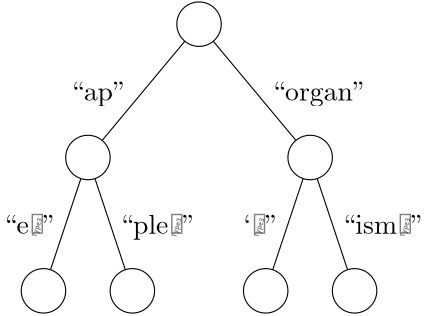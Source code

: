 <?xml version="1.0"?>
<!DOCTYPE ipe SYSTEM "ipe.dtd">
<ipe version="70005" creator="Ipe 7.1.1">
<info created="D:20140227144254" modified="D:20140227153411"/>
<ipestyle name="basic">
<symbol name="arrow/arc(spx)">
<path stroke="sym-stroke" fill="sym-stroke" pen="sym-pen">
0 0 m
-1 0.333 l
-1 -0.333 l
h
</path>
</symbol>
<symbol name="arrow/farc(spx)">
<path stroke="sym-stroke" fill="white" pen="sym-pen">
0 0 m
-1 0.333 l
-1 -0.333 l
h
</path>
</symbol>
<symbol name="mark/circle(sx)" transformations="translations">
<path fill="sym-stroke">
0.6 0 0 0.6 0 0 e
0.4 0 0 0.4 0 0 e
</path>
</symbol>
<symbol name="mark/disk(sx)" transformations="translations">
<path fill="sym-stroke">
0.6 0 0 0.6 0 0 e
</path>
</symbol>
<symbol name="mark/fdisk(sfx)" transformations="translations">
<group>
<path fill="sym-fill">
0.5 0 0 0.5 0 0 e
</path>
<path fill="sym-stroke" fillrule="eofill">
0.6 0 0 0.6 0 0 e
0.4 0 0 0.4 0 0 e
</path>
</group>
</symbol>
<symbol name="mark/box(sx)" transformations="translations">
<path fill="sym-stroke" fillrule="eofill">
-0.6 -0.6 m
0.6 -0.6 l
0.6 0.6 l
-0.6 0.6 l
h
-0.4 -0.4 m
0.4 -0.4 l
0.4 0.4 l
-0.4 0.4 l
h
</path>
</symbol>
<symbol name="mark/square(sx)" transformations="translations">
<path fill="sym-stroke">
-0.6 -0.6 m
0.6 -0.6 l
0.6 0.6 l
-0.6 0.6 l
h
</path>
</symbol>
<symbol name="mark/fsquare(sfx)" transformations="translations">
<group>
<path fill="sym-fill">
-0.5 -0.5 m
0.5 -0.5 l
0.5 0.5 l
-0.5 0.5 l
h
</path>
<path fill="sym-stroke" fillrule="eofill">
-0.6 -0.6 m
0.6 -0.6 l
0.6 0.6 l
-0.6 0.6 l
h
-0.4 -0.4 m
0.4 -0.4 l
0.4 0.4 l
-0.4 0.4 l
h
</path>
</group>
</symbol>
<symbol name="mark/cross(sx)" transformations="translations">
<group>
<path fill="sym-stroke">
-0.43 -0.57 m
0.57 0.43 l
0.43 0.57 l
-0.57 -0.43 l
h
</path>
<path fill="sym-stroke">
-0.43 0.57 m
0.57 -0.43 l
0.43 -0.57 l
-0.57 0.43 l
h
</path>
</group>
</symbol>
<symbol name="arrow/fnormal(spx)">
<path stroke="sym-stroke" fill="white" pen="sym-pen">
0 0 m
-1 0.333 l
-1 -0.333 l
h
</path>
</symbol>
<symbol name="arrow/pointed(spx)">
<path stroke="sym-stroke" fill="sym-stroke" pen="sym-pen">
0 0 m
-1 0.333 l
-0.8 0 l
-1 -0.333 l
h
</path>
</symbol>
<symbol name="arrow/fpointed(spx)">
<path stroke="sym-stroke" fill="white" pen="sym-pen">
0 0 m
-1 0.333 l
-0.8 0 l
-1 -0.333 l
h
</path>
</symbol>
<symbol name="arrow/linear(spx)">
<path stroke="sym-stroke" pen="sym-pen">
-1 0.333 m
0 0 l
-1 -0.333 l
</path>
</symbol>
<symbol name="arrow/fdouble(spx)">
<path stroke="sym-stroke" fill="white" pen="sym-pen">
0 0 m
-1 0.333 l
-1 -0.333 l
h
-1 0 m
-2 0.333 l
-2 -0.333 l
h
</path>
</symbol>
<symbol name="arrow/double(spx)">
<path stroke="sym-stroke" fill="sym-stroke" pen="sym-pen">
0 0 m
-1 0.333 l
-1 -0.333 l
h
-1 0 m
-2 0.333 l
-2 -0.333 l
h
</path>
</symbol>
<pen name="heavier" value="0.8"/>
<pen name="fat" value="1.2"/>
<pen name="ultrafat" value="2"/>
<symbolsize name="large" value="5"/>
<symbolsize name="small" value="2"/>
<symbolsize name="tiny" value="1.1"/>
<arrowsize name="large" value="10"/>
<arrowsize name="small" value="5"/>
<arrowsize name="tiny" value="3"/>
<color name="red" value="1 0 0"/>
<color name="green" value="0 1 0"/>
<color name="blue" value="0 0 1"/>
<color name="yellow" value="1 1 0"/>
<color name="orange" value="1 0.647 0"/>
<color name="gold" value="1 0.843 0"/>
<color name="purple" value="0.627 0.125 0.941"/>
<color name="gray" value="0.745"/>
<color name="brown" value="0.647 0.165 0.165"/>
<color name="navy" value="0 0 0.502"/>
<color name="pink" value="1 0.753 0.796"/>
<color name="seagreen" value="0.18 0.545 0.341"/>
<color name="turquoise" value="0.251 0.878 0.816"/>
<color name="violet" value="0.933 0.51 0.933"/>
<color name="darkblue" value="0 0 0.545"/>
<color name="darkcyan" value="0 0.545 0.545"/>
<color name="darkgray" value="0.663"/>
<color name="darkgreen" value="0 0.392 0"/>
<color name="darkmagenta" value="0.545 0 0.545"/>
<color name="darkorange" value="1 0.549 0"/>
<color name="darkred" value="0.545 0 0"/>
<color name="lightblue" value="0.678 0.847 0.902"/>
<color name="lightcyan" value="0.878 1 1"/>
<color name="lightgray" value="0.827"/>
<color name="lightgreen" value="0.565 0.933 0.565"/>
<color name="lightyellow" value="1 1 0.878"/>
<dashstyle name="dashed" value="[4] 0"/>
<dashstyle name="dotted" value="[1 3] 0"/>
<dashstyle name="dash dotted" value="[4 2 1 2] 0"/>
<dashstyle name="dash dot dotted" value="[4 2 1 2 1 2] 0"/>
<textsize name="large" value="\large"/>
<textsize name="small" value="\small"/>
<textsize name="tiny" value="\tiny"/>
<textsize name="Large" value="\Large"/>
<textsize name="LARGE" value="\LARGE"/>
<textsize name="huge" value="\huge"/>
<textsize name="Huge" value="\Huge"/>
<textsize name="footnote" value="\footnotesize"/>
<textstyle name="center" begin="\begin{center}" end="\end{center}"/>
<textstyle name="itemize" begin="\begin{itemize}" end="\end{itemize}"/>
<textstyle name="item" begin="\begin{itemize}\item{}" end="\end{itemize}"/>
<gridsize name="4 pts" value="4"/>
<gridsize name="8 pts (~3 mm)" value="8"/>
<gridsize name="16 pts (~6 mm)" value="16"/>
<gridsize name="32 pts (~12 mm)" value="32"/>
<gridsize name="10 pts (~3.5 mm)" value="10"/>
<gridsize name="20 pts (~7 mm)" value="20"/>
<gridsize name="14 pts (~5 mm)" value="14"/>
<gridsize name="28 pts (~10 mm)" value="28"/>
<gridsize name="56 pts (~20 mm)" value="56"/>
<anglesize name="90 deg" value="90"/>
<anglesize name="60 deg" value="60"/>
<anglesize name="45 deg" value="45"/>
<anglesize name="30 deg" value="30"/>
<anglesize name="22.5 deg" value="22.5"/>
<tiling name="falling" angle="-60" step="4" width="1"/>
<tiling name="rising" angle="30" step="4" width="1"/>
</ipestyle>
<page>
<layer name="alpha"/>
<view layers="alpha" active="alpha"/>
<group layer="alpha" matrix="1 0 0 1 8 -16">
<use matrix="1 0 0 1 8 -8" name="mark/disk(sx)" pos="128 800" size="normal" stroke="white"/>
<path stroke="black">
8 0 0 8 136 792 e
</path>
</group>
<group matrix="-1 0 0 1 224 -112">
<use matrix="1 0 0 1 8 -8" name="mark/disk(sx)" pos="128 800" size="normal" stroke="white"/>
<path stroke="black">
8 0 0 8 136 792 e
</path>
</group>
<text matrix="1 0 0 1 11.2041 8.06052" transformations="translations" pos="81.5148 692.477" stroke="black" type="label" width="19.372" height="7.475" depth="0.55" halign="right" valign="baseline">``e\$&apos;&apos;</text>
<path stroke="black">
101.47 720.411 m
90.5298 687.589 l
</path>
<group matrix="1 0 0 1 -16.0002 -112">
<use matrix="1 0 0 1 8 -8" name="mark/disk(sx)" pos="128 800" size="normal" stroke="white"/>
<path stroke="black">
8 0 0 8 136 792 e
</path>
</group>
<text matrix="-1 0 0 1 196.796 8.06005" transformations="translations" pos="81.5148 692.477" stroke="black" type="label" width="27.674" height="7.479" depth="1.93" valign="baseline">``ple\$&apos;&apos;</text>
<path matrix="-1 0 0 1 208 -0.00046638" stroke="black">
101.47 720.411 m
90.5298 687.589 l
</path>
<group matrix="-1 0 0 1 304 -112">
<use matrix="1 0 0 1 8 -8" name="mark/disk(sx)" pos="128 800" size="normal" stroke="white"/>
<path stroke="black">
8 0 0 8 136 792 e
</path>
</group>
<text matrix="1 0 0 1 91.2041 8.06052" transformations="translations" pos="81.5148 692.477" stroke="black" type="label" width="12.73" height="7.475" depth="0.55" halign="right" valign="baseline">`\$&apos;&apos;</text>
<path matrix="1 0 0 1 80 0" stroke="black">
101.47 720.411 m
90.5298 687.589 l
</path>
<group matrix="1 0 0 1 63.9998 -112">
<use matrix="1 0 0 1 8 -8" name="mark/disk(sx)" pos="128 800" size="normal" stroke="white"/>
<path stroke="black">
8 0 0 8 136 792 e
</path>
</group>
<text matrix="-1 0 0 1 276.796 8.06005" transformations="translations" pos="81.5148 692.477" stroke="black" type="label" width="29.943" height="7.475" depth="0.55" valign="baseline">``ism\$&apos;&apos;</text>
<path matrix="-1 0 0 1 288 -0.00046638" stroke="black">
101.47 720.411 m
90.5298 687.589 l
</path>
<group>
<group matrix="1 0 0 1 -32 -64">
<use matrix="1 0 0 1 8 -8" name="mark/disk(sx)" pos="128 800" size="normal" stroke="white"/>
<path stroke="black">
8 0 0 8 136 792 e
</path>
</group>
<group matrix="1 0 0 1 48 -64">
<use matrix="1 0 0 1 8 -8" name="mark/disk(sx)" pos="128 800" size="normal" stroke="white"/>
<path stroke="black">
8 0 0 8 136 792 e
</path>
</group>
</group>
<path stroke="black">
138.879 769.854 m
109.121 734.146 l
</path>
<text matrix="1 0 0 1 36.4915 56.0605" transformations="translations" pos="81.5148 692.477" stroke="black" type="label" width="20.479" height="6.926" depth="1.93" halign="right" valign="baseline">``ap&apos;&apos;</text>
<path matrix="-1 0 0 1 288 0.00022976" stroke="black">
138.879 769.854 m
109.121 734.146 l
</path>
<text matrix="-1 0 0 1 251.509 56.0607" transformations="translations" pos="81.5148 692.477" stroke="black" type="label" width="34.344" height="6.926" depth="1.93" valign="baseline">``organ&apos;&apos;</text>
</page>
</ipe>
